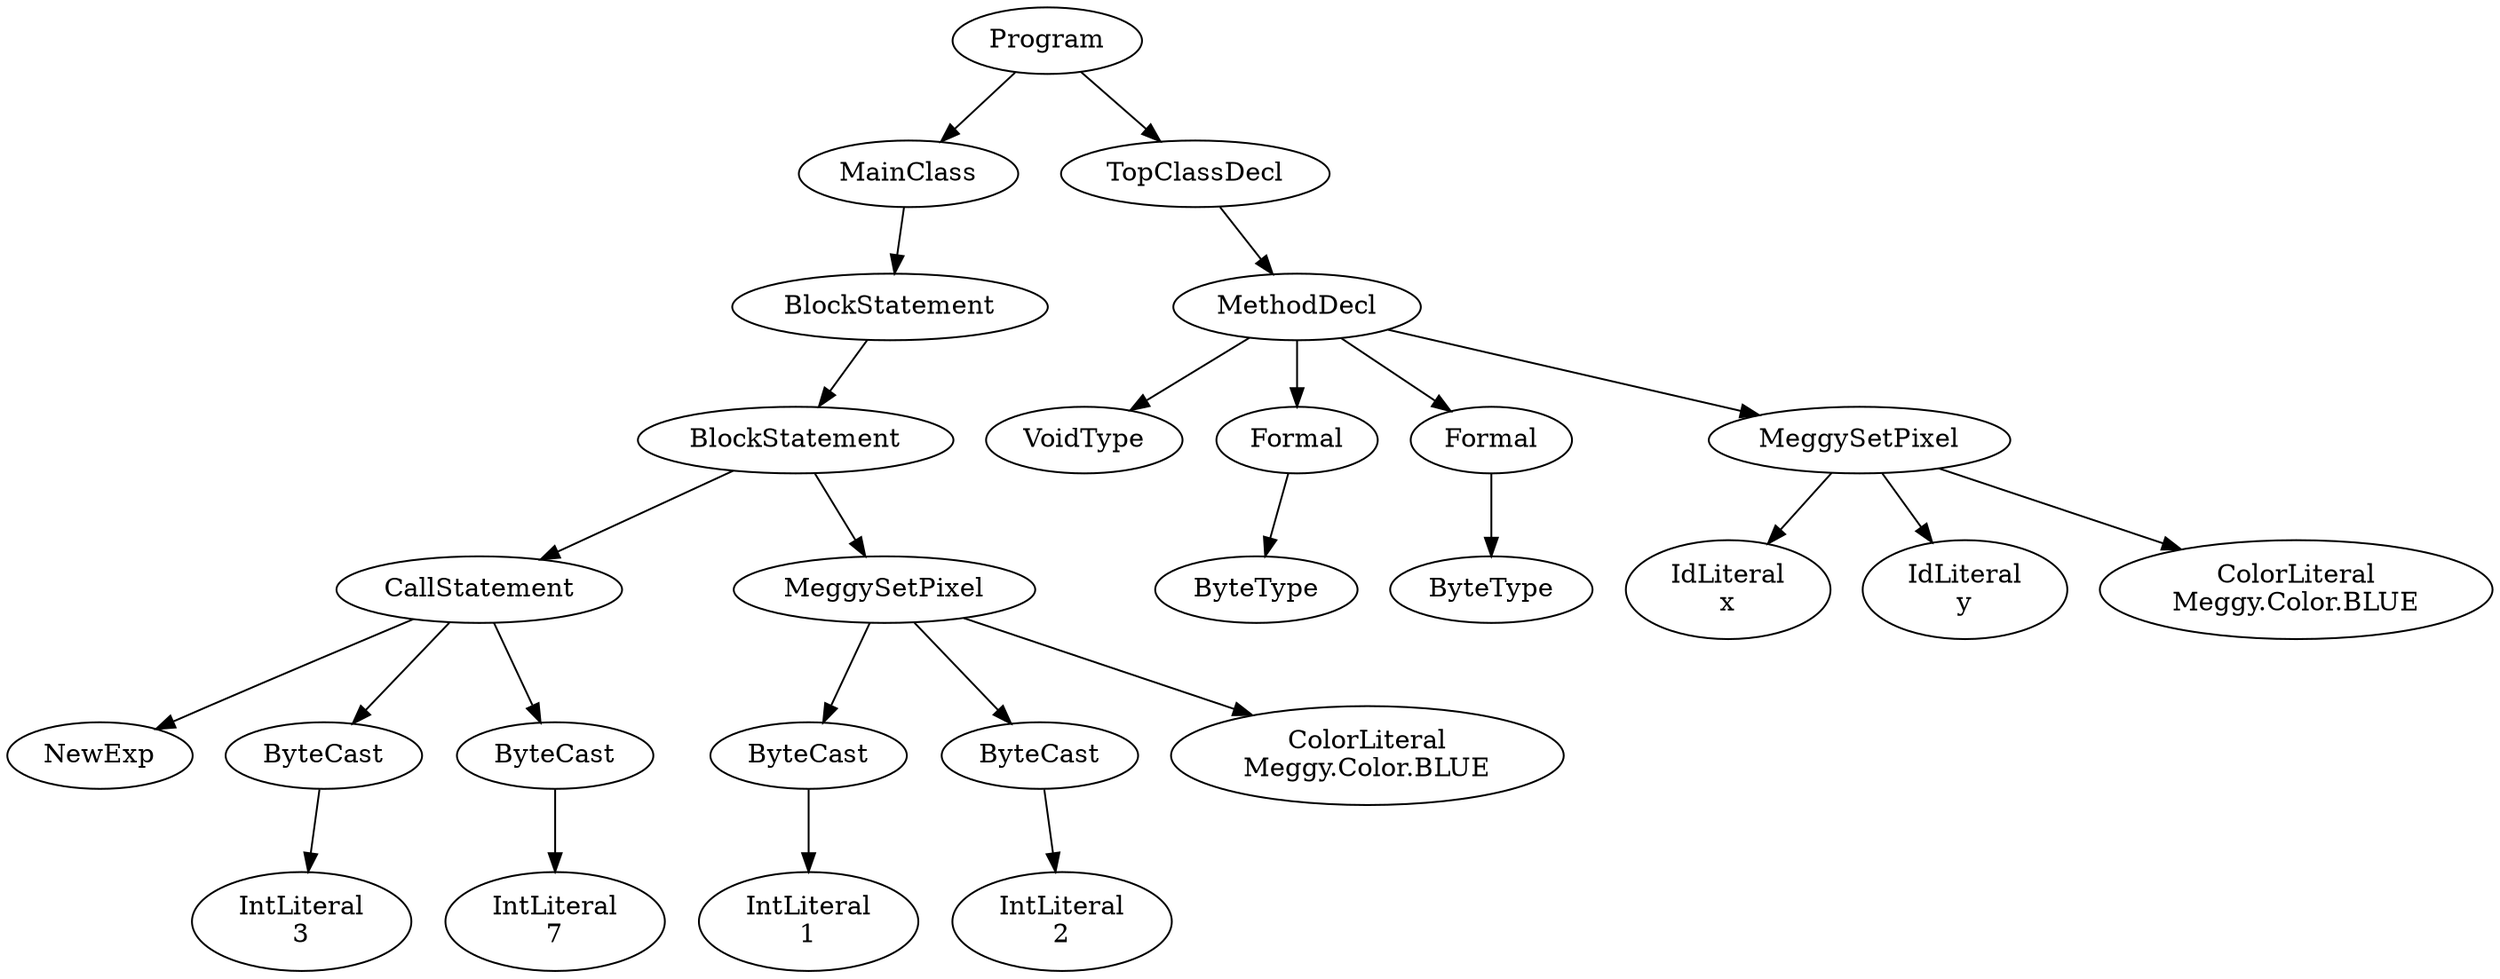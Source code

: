 digraph ASTGraph {
0 [ label="Program" ];
1 [ label="MainClass" ];
0 -> 1
2 [ label="BlockStatement" ];
1 -> 2
3 [ label="BlockStatement" ];
2 -> 3
4 [ label="CallStatement" ];
3 -> 4
5 [ label="NewExp" ];
4 -> 5
6 [ label="ByteCast" ];
4 -> 6
7 [ label="IntLiteral\n3" ];
6 -> 7
8 [ label="ByteCast" ];
4 -> 8
9 [ label="IntLiteral\n7" ];
8 -> 9
10 [ label="MeggySetPixel" ];
3 -> 10
11 [ label="ByteCast" ];
10 -> 11
12 [ label="IntLiteral\n1" ];
11 -> 12
13 [ label="ByteCast" ];
10 -> 13
14 [ label="IntLiteral\n2" ];
13 -> 14
15 [ label="ColorLiteral\nMeggy.Color.BLUE" ];
10 -> 15
16 [ label="TopClassDecl" ];
0 -> 16
17 [ label="MethodDecl" ];
16 -> 17
18 [ label="VoidType" ];
17 -> 18
19 [ label="Formal" ];
17 -> 19
20 [ label="ByteType" ];
19 -> 20
21 [ label="Formal" ];
17 -> 21
22 [ label="ByteType" ];
21 -> 22
23 [ label="MeggySetPixel" ];
17 -> 23
24 [ label="IdLiteral\nx" ];
23 -> 24
25 [ label="IdLiteral\ny" ];
23 -> 25
26 [ label="ColorLiteral\nMeggy.Color.BLUE" ];
23 -> 26
}
